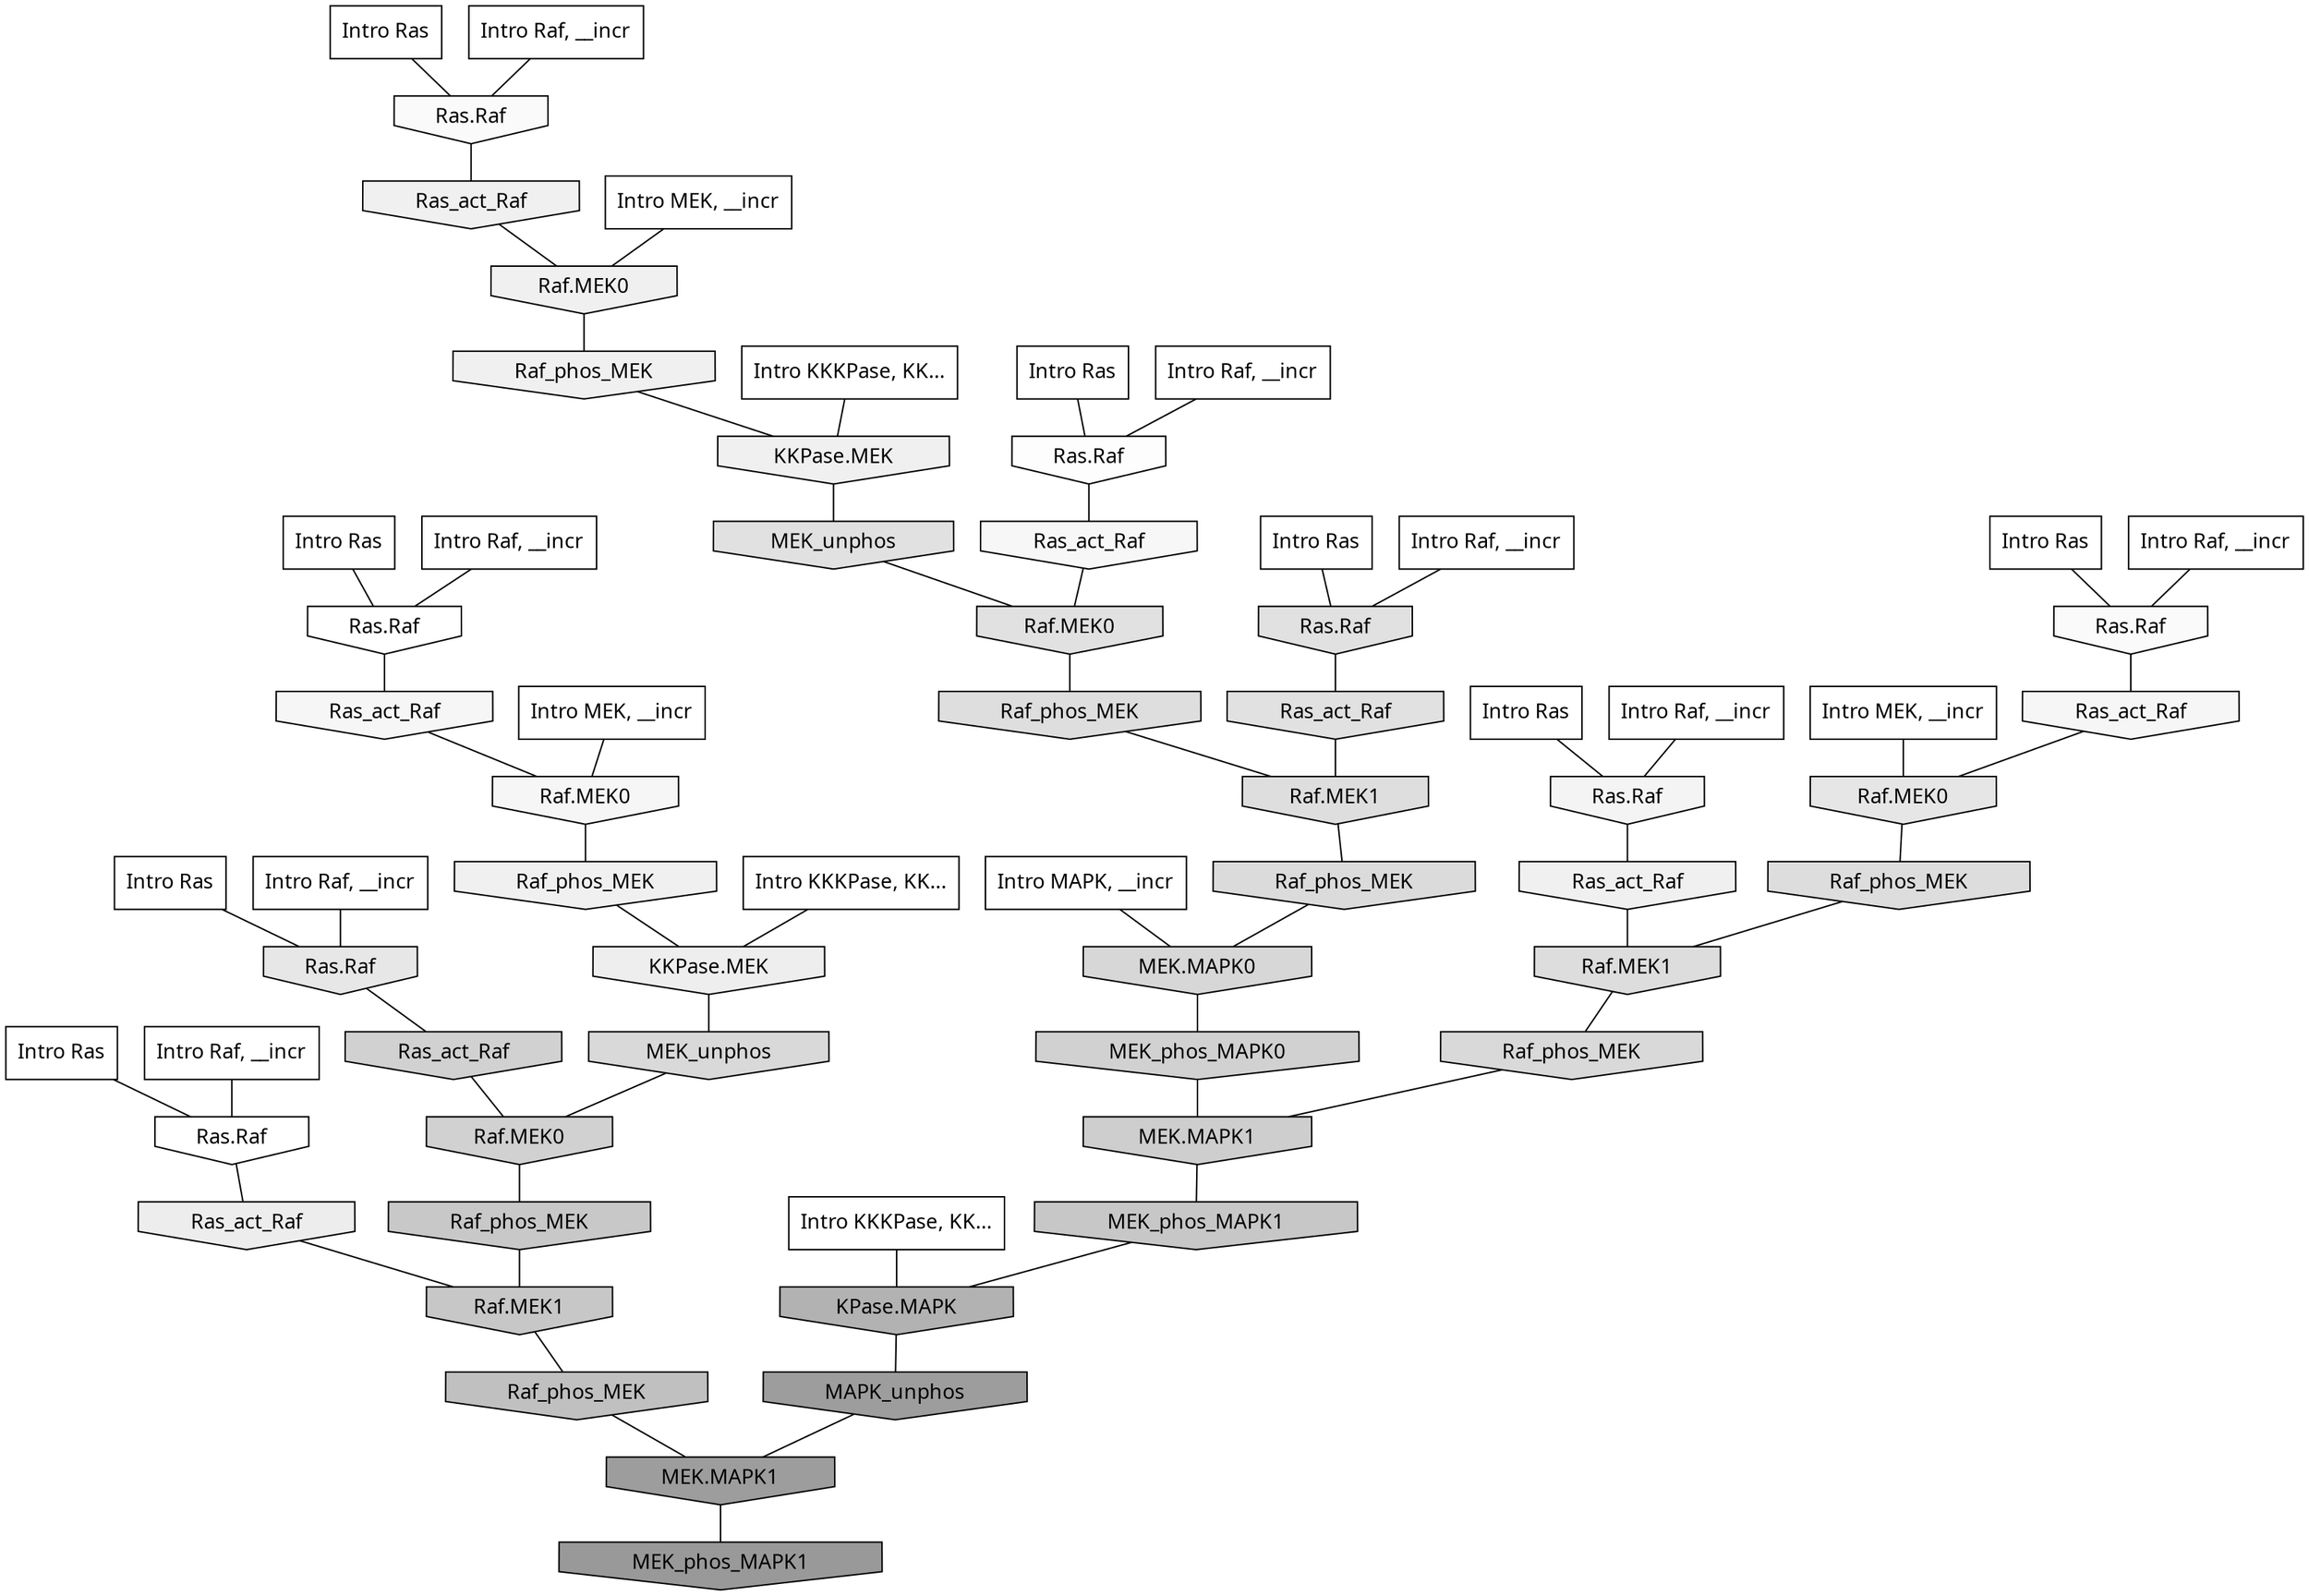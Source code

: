 digraph G{
  rankdir="TB";
  ranksep=0.30;
  node [fontname="CMU Serif"];
  edge [fontname="CMU Serif"];
  
  7 [label="Intro Ras", shape=rectangle, style=filled, fillcolor="0.000 0.000 1.000"]
  
  10 [label="Intro Ras", shape=rectangle, style=filled, fillcolor="0.000 0.000 1.000"]
  
  23 [label="Intro Ras", shape=rectangle, style=filled, fillcolor="0.000 0.000 1.000"]
  
  26 [label="Intro Ras", shape=rectangle, style=filled, fillcolor="0.000 0.000 1.000"]
  
  45 [label="Intro Ras", shape=rectangle, style=filled, fillcolor="0.000 0.000 1.000"]
  
  65 [label="Intro Ras", shape=rectangle, style=filled, fillcolor="0.000 0.000 1.000"]
  
  74 [label="Intro Ras", shape=rectangle, style=filled, fillcolor="0.000 0.000 1.000"]
  
  83 [label="Intro Ras", shape=rectangle, style=filled, fillcolor="0.000 0.000 1.000"]
  
  206 [label="Intro Raf, __incr", shape=rectangle, style=filled, fillcolor="0.000 0.000 1.000"]
  
  326 [label="Intro Raf, __incr", shape=rectangle, style=filled, fillcolor="0.000 0.000 1.000"]
  
  420 [label="Intro Raf, __incr", shape=rectangle, style=filled, fillcolor="0.000 0.000 1.000"]
  
  782 [label="Intro Raf, __incr", shape=rectangle, style=filled, fillcolor="0.000 0.000 1.000"]
  
  943 [label="Intro Raf, __incr", shape=rectangle, style=filled, fillcolor="0.000 0.000 1.000"]
  
  975 [label="Intro Raf, __incr", shape=rectangle, style=filled, fillcolor="0.000 0.000 1.000"]
  
  994 [label="Intro Raf, __incr", shape=rectangle, style=filled, fillcolor="0.000 0.000 1.000"]
  
  1037 [label="Intro Raf, __incr", shape=rectangle, style=filled, fillcolor="0.000 0.000 1.000"]
  
  1584 [label="Intro MEK, __incr", shape=rectangle, style=filled, fillcolor="0.000 0.000 1.000"]
  
  1753 [label="Intro MEK, __incr", shape=rectangle, style=filled, fillcolor="0.000 0.000 1.000"]
  
  1841 [label="Intro MEK, __incr", shape=rectangle, style=filled, fillcolor="0.000 0.000 1.000"]
  
  2406 [label="Intro MAPK, __incr", shape=rectangle, style=filled, fillcolor="0.000 0.000 1.000"]
  
  3147 [label="Intro KKKPase, KK...", shape=rectangle, style=filled, fillcolor="0.000 0.000 1.000"]
  
  3151 [label="Intro KKKPase, KK...", shape=rectangle, style=filled, fillcolor="0.000 0.000 1.000"]
  
  3181 [label="Intro KKKPase, KK...", shape=rectangle, style=filled, fillcolor="0.000 0.000 1.000"]
  
  3247 [label="Ras.Raf", shape=invhouse, style=filled, fillcolor="0.000 0.000 1.000"]
  
  3265 [label="Ras.Raf", shape=invhouse, style=filled, fillcolor="0.000 0.000 1.000"]
  
  3434 [label="Ras.Raf", shape=invhouse, style=filled, fillcolor="0.000 0.000 0.989"]
  
  3583 [label="Ras.Raf", shape=invhouse, style=filled, fillcolor="0.000 0.000 0.979"]
  
  3616 [label="Ras.Raf", shape=invhouse, style=filled, fillcolor="0.000 0.000 0.977"]
  
  3836 [label="Ras_act_Raf", shape=invhouse, style=filled, fillcolor="0.000 0.000 0.967"]
  
  3948 [label="Ras_act_Raf", shape=invhouse, style=filled, fillcolor="0.000 0.000 0.963"]
  
  3954 [label="Ras_act_Raf", shape=invhouse, style=filled, fillcolor="0.000 0.000 0.963"]
  
  3957 [label="Raf.MEK0", shape=invhouse, style=filled, fillcolor="0.000 0.000 0.963"]
  
  4199 [label="Ras.Raf", shape=invhouse, style=filled, fillcolor="0.000 0.000 0.954"]
  
  4565 [label="Ras_act_Raf", shape=invhouse, style=filled, fillcolor="0.000 0.000 0.941"]
  
  4568 [label="Raf.MEK0", shape=invhouse, style=filled, fillcolor="0.000 0.000 0.941"]
  
  4585 [label="Raf_phos_MEK", shape=invhouse, style=filled, fillcolor="0.000 0.000 0.941"]
  
  4641 [label="Raf_phos_MEK", shape=invhouse, style=filled, fillcolor="0.000 0.000 0.939"]
  
  4649 [label="KKPase.MEK", shape=invhouse, style=filled, fillcolor="0.000 0.000 0.939"]
  
  4665 [label="Ras_act_Raf", shape=invhouse, style=filled, fillcolor="0.000 0.000 0.938"]
  
  4893 [label="KKPase.MEK", shape=invhouse, style=filled, fillcolor="0.000 0.000 0.931"]
  
  4964 [label="Ras_act_Raf", shape=invhouse, style=filled, fillcolor="0.000 0.000 0.929"]
  
  5754 [label="Ras.Raf", shape=invhouse, style=filled, fillcolor="0.000 0.000 0.905"]
  
  5975 [label="Raf.MEK0", shape=invhouse, style=filled, fillcolor="0.000 0.000 0.900"]
  
  6755 [label="Ras.Raf", shape=invhouse, style=filled, fillcolor="0.000 0.000 0.882"]
  
  6846 [label="MEK_unphos", shape=invhouse, style=filled, fillcolor="0.000 0.000 0.880"]
  
  6853 [label="Raf.MEK0", shape=invhouse, style=filled, fillcolor="0.000 0.000 0.880"]
  
  6894 [label="Ras_act_Raf", shape=invhouse, style=filled, fillcolor="0.000 0.000 0.880"]
  
  7502 [label="Raf_phos_MEK", shape=invhouse, style=filled, fillcolor="0.000 0.000 0.870"]
  
  7606 [label="Raf.MEK1", shape=invhouse, style=filled, fillcolor="0.000 0.000 0.868"]
  
  7675 [label="Raf_phos_MEK", shape=invhouse, style=filled, fillcolor="0.000 0.000 0.867"]
  
  7743 [label="Raf.MEK1", shape=invhouse, style=filled, fillcolor="0.000 0.000 0.865"]
  
  8160 [label="Raf_phos_MEK", shape=invhouse, style=filled, fillcolor="0.000 0.000 0.859"]
  
  8652 [label="MEK_unphos", shape=invhouse, style=filled, fillcolor="0.000 0.000 0.851"]
  
  8699 [label="Raf_phos_MEK", shape=invhouse, style=filled, fillcolor="0.000 0.000 0.851"]
  
  9474 [label="MEK.MAPK0", shape=invhouse, style=filled, fillcolor="0.000 0.000 0.840"]
  
  11445 [label="Ras_act_Raf", shape=invhouse, style=filled, fillcolor="0.000 0.000 0.819"]
  
  11489 [label="Raf.MEK0", shape=invhouse, style=filled, fillcolor="0.000 0.000 0.819"]
  
  11560 [label="MEK_phos_MAPK0", shape=invhouse, style=filled, fillcolor="0.000 0.000 0.818"]
  
  12706 [label="MEK.MAPK1", shape=invhouse, style=filled, fillcolor="0.000 0.000 0.808"]
  
  15803 [label="Raf_phos_MEK", shape=invhouse, style=filled, fillcolor="0.000 0.000 0.784"]
  
  16022 [label="MEK_phos_MAPK1", shape=invhouse, style=filled, fillcolor="0.000 0.000 0.781"]
  
  16091 [label="Raf.MEK1", shape=invhouse, style=filled, fillcolor="0.000 0.000 0.780"]
  
  17861 [label="Raf_phos_MEK", shape=invhouse, style=filled, fillcolor="0.000 0.000 0.753"]
  
  20106 [label="KPase.MAPK", shape=invhouse, style=filled, fillcolor="0.000 0.000 0.699"]
  
  22601 [label="MAPK_unphos", shape=invhouse, style=filled, fillcolor="0.000 0.000 0.616"]
  
  22603 [label="MEK.MAPK1", shape=invhouse, style=filled, fillcolor="0.000 0.000 0.616"]
  
  23085 [label="MEK_phos_MAPK1", shape=invhouse, style=filled, fillcolor="0.000 0.000 0.600"]
  
  
  22603 -> 23085 [dir=none, color="0.000 0.000 0.000"] 
  22601 -> 22603 [dir=none, color="0.000 0.000 0.000"] 
  20106 -> 22601 [dir=none, color="0.000 0.000 0.000"] 
  17861 -> 22603 [dir=none, color="0.000 0.000 0.000"] 
  16091 -> 17861 [dir=none, color="0.000 0.000 0.000"] 
  16022 -> 20106 [dir=none, color="0.000 0.000 0.000"] 
  15803 -> 16091 [dir=none, color="0.000 0.000 0.000"] 
  12706 -> 16022 [dir=none, color="0.000 0.000 0.000"] 
  11560 -> 12706 [dir=none, color="0.000 0.000 0.000"] 
  11489 -> 15803 [dir=none, color="0.000 0.000 0.000"] 
  11445 -> 11489 [dir=none, color="0.000 0.000 0.000"] 
  9474 -> 11560 [dir=none, color="0.000 0.000 0.000"] 
  8699 -> 12706 [dir=none, color="0.000 0.000 0.000"] 
  8652 -> 11489 [dir=none, color="0.000 0.000 0.000"] 
  8160 -> 9474 [dir=none, color="0.000 0.000 0.000"] 
  7743 -> 8699 [dir=none, color="0.000 0.000 0.000"] 
  7675 -> 7743 [dir=none, color="0.000 0.000 0.000"] 
  7606 -> 8160 [dir=none, color="0.000 0.000 0.000"] 
  7502 -> 7606 [dir=none, color="0.000 0.000 0.000"] 
  6894 -> 7606 [dir=none, color="0.000 0.000 0.000"] 
  6853 -> 7502 [dir=none, color="0.000 0.000 0.000"] 
  6846 -> 6853 [dir=none, color="0.000 0.000 0.000"] 
  6755 -> 6894 [dir=none, color="0.000 0.000 0.000"] 
  5975 -> 7675 [dir=none, color="0.000 0.000 0.000"] 
  5754 -> 11445 [dir=none, color="0.000 0.000 0.000"] 
  4964 -> 16091 [dir=none, color="0.000 0.000 0.000"] 
  4893 -> 8652 [dir=none, color="0.000 0.000 0.000"] 
  4665 -> 7743 [dir=none, color="0.000 0.000 0.000"] 
  4649 -> 6846 [dir=none, color="0.000 0.000 0.000"] 
  4641 -> 4649 [dir=none, color="0.000 0.000 0.000"] 
  4585 -> 4893 [dir=none, color="0.000 0.000 0.000"] 
  4568 -> 4641 [dir=none, color="0.000 0.000 0.000"] 
  4565 -> 4568 [dir=none, color="0.000 0.000 0.000"] 
  4199 -> 4665 [dir=none, color="0.000 0.000 0.000"] 
  3957 -> 4585 [dir=none, color="0.000 0.000 0.000"] 
  3954 -> 3957 [dir=none, color="0.000 0.000 0.000"] 
  3948 -> 5975 [dir=none, color="0.000 0.000 0.000"] 
  3836 -> 6853 [dir=none, color="0.000 0.000 0.000"] 
  3616 -> 4565 [dir=none, color="0.000 0.000 0.000"] 
  3583 -> 3948 [dir=none, color="0.000 0.000 0.000"] 
  3434 -> 3836 [dir=none, color="0.000 0.000 0.000"] 
  3265 -> 4964 [dir=none, color="0.000 0.000 0.000"] 
  3247 -> 3954 [dir=none, color="0.000 0.000 0.000"] 
  3181 -> 20106 [dir=none, color="0.000 0.000 0.000"] 
  3151 -> 4649 [dir=none, color="0.000 0.000 0.000"] 
  3147 -> 4893 [dir=none, color="0.000 0.000 0.000"] 
  2406 -> 9474 [dir=none, color="0.000 0.000 0.000"] 
  1841 -> 5975 [dir=none, color="0.000 0.000 0.000"] 
  1753 -> 4568 [dir=none, color="0.000 0.000 0.000"] 
  1584 -> 3957 [dir=none, color="0.000 0.000 0.000"] 
  1037 -> 5754 [dir=none, color="0.000 0.000 0.000"] 
  994 -> 3616 [dir=none, color="0.000 0.000 0.000"] 
  975 -> 3583 [dir=none, color="0.000 0.000 0.000"] 
  943 -> 6755 [dir=none, color="0.000 0.000 0.000"] 
  782 -> 3247 [dir=none, color="0.000 0.000 0.000"] 
  420 -> 4199 [dir=none, color="0.000 0.000 0.000"] 
  326 -> 3265 [dir=none, color="0.000 0.000 0.000"] 
  206 -> 3434 [dir=none, color="0.000 0.000 0.000"] 
  83 -> 3247 [dir=none, color="0.000 0.000 0.000"] 
  74 -> 5754 [dir=none, color="0.000 0.000 0.000"] 
  65 -> 3265 [dir=none, color="0.000 0.000 0.000"] 
  45 -> 6755 [dir=none, color="0.000 0.000 0.000"] 
  26 -> 3434 [dir=none, color="0.000 0.000 0.000"] 
  23 -> 4199 [dir=none, color="0.000 0.000 0.000"] 
  10 -> 3583 [dir=none, color="0.000 0.000 0.000"] 
  7 -> 3616 [dir=none, color="0.000 0.000 0.000"] 
  
  }
